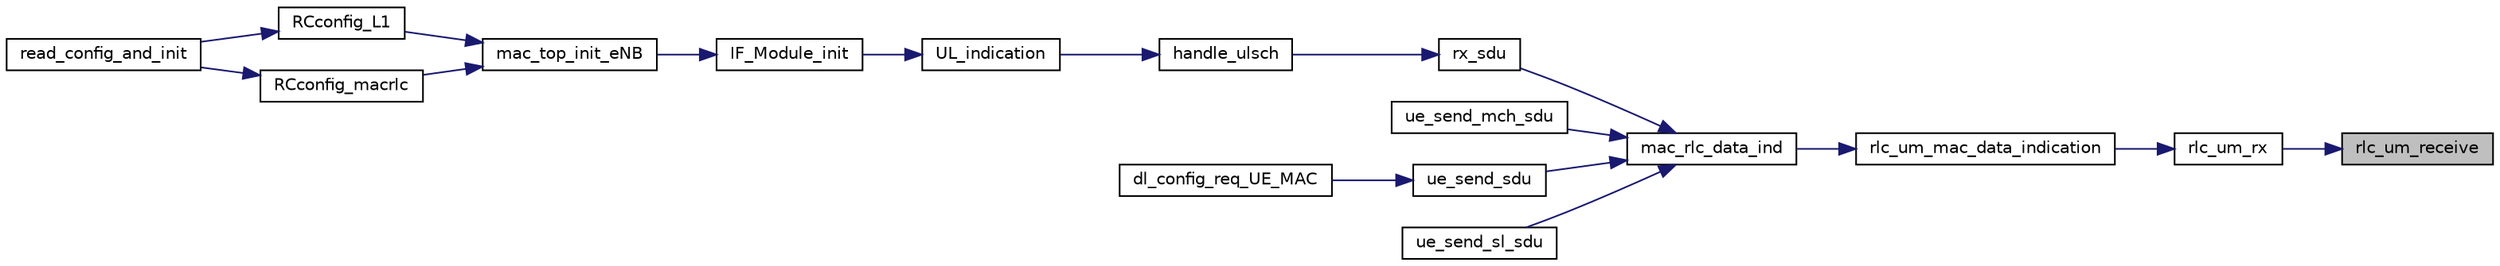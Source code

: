 digraph "rlc_um_receive"
{
 // LATEX_PDF_SIZE
  edge [fontname="Helvetica",fontsize="10",labelfontname="Helvetica",labelfontsize="10"];
  node [fontname="Helvetica",fontsize="10",shape=record];
  rankdir="RL";
  Node1 [label="rlc_um_receive",height=0.2,width=0.4,color="black", fillcolor="grey75", style="filled", fontcolor="black",tooltip="Handle the MAC data indication, retreive the transport blocks and send them one by one to the DAR pro..."];
  Node1 -> Node2 [dir="back",color="midnightblue",fontsize="10",style="solid",fontname="Helvetica"];
  Node2 [label="rlc_um_rx",height=0.2,width=0.4,color="black", fillcolor="white", style="filled",URL="$group__em.html#ga083c97528a6ac0210b2468b3b33bc91a",tooltip=" "];
  Node2 -> Node3 [dir="back",color="midnightblue",fontsize="10",style="solid",fontname="Helvetica"];
  Node3 [label="rlc_um_mac_data_indication",height=0.2,width=0.4,color="black", fillcolor="white", style="filled",URL="$group__em.html#ga2b375c558d68de9ab79599f9e31b3282",tooltip=" "];
  Node3 -> Node4 [dir="back",color="midnightblue",fontsize="10",style="solid",fontname="Helvetica"];
  Node4 [label="mac_rlc_data_ind",height=0.2,width=0.4,color="black", fillcolor="white", style="filled",URL="$group__em.html#ga063e617810daf9edd632c8df0f569f25",tooltip=" "];
  Node4 -> Node5 [dir="back",color="midnightblue",fontsize="10",style="solid",fontname="Helvetica"];
  Node5 [label="rx_sdu",height=0.2,width=0.4,color="black", fillcolor="white", style="filled",URL="$group____mac.html#gafa4fade9588c7ec028d474b53b37c11e",tooltip=" "];
  Node5 -> Node6 [dir="back",color="midnightblue",fontsize="10",style="solid",fontname="Helvetica"];
  Node6 [label="handle_ulsch",height=0.2,width=0.4,color="black", fillcolor="white", style="filled",URL="$IF__Module_8c.html#afb0615963db57d6fffb3d2d35befba28",tooltip=" "];
  Node6 -> Node7 [dir="back",color="midnightblue",fontsize="10",style="solid",fontname="Helvetica"];
  Node7 [label="UL_indication",height=0.2,width=0.4,color="black", fillcolor="white", style="filled",URL="$IF__Module_8h.html#a0e2ef22a02b2c6683ab06f6d53f92e4d",tooltip=" "];
  Node7 -> Node8 [dir="back",color="midnightblue",fontsize="10",style="solid",fontname="Helvetica"];
  Node8 [label="IF_Module_init",height=0.2,width=0.4,color="black", fillcolor="white", style="filled",URL="$IF__Module_8h.html#a889f718a2d163ae240f8aa0732d35a81",tooltip=" "];
  Node8 -> Node9 [dir="back",color="midnightblue",fontsize="10",style="solid",fontname="Helvetica"];
  Node9 [label="mac_top_init_eNB",height=0.2,width=0.4,color="black", fillcolor="white", style="filled",URL="$group____mac.html#ga7b366a80fdb7f92ef5b4418560f2c330",tooltip=" "];
  Node9 -> Node10 [dir="back",color="midnightblue",fontsize="10",style="solid",fontname="Helvetica"];
  Node10 [label="RCconfig_L1",height=0.2,width=0.4,color="black", fillcolor="white", style="filled",URL="$group____enb__app.html#gaf0a0b784f891b689029fdac80981bb48",tooltip=" "];
  Node10 -> Node11 [dir="back",color="midnightblue",fontsize="10",style="solid",fontname="Helvetica"];
  Node11 [label="read_config_and_init",height=0.2,width=0.4,color="black", fillcolor="white", style="filled",URL="$group____enb__app.html#gafd8182cd803334f6a7df61898dc81389",tooltip=" "];
  Node9 -> Node12 [dir="back",color="midnightblue",fontsize="10",style="solid",fontname="Helvetica"];
  Node12 [label="RCconfig_macrlc",height=0.2,width=0.4,color="black", fillcolor="white", style="filled",URL="$group____enb__app.html#gad938d81629b25898f7beb6f9c854846b",tooltip=" "];
  Node12 -> Node11 [dir="back",color="midnightblue",fontsize="10",style="solid",fontname="Helvetica"];
  Node4 -> Node13 [dir="back",color="midnightblue",fontsize="10",style="solid",fontname="Helvetica"];
  Node13 [label="ue_send_mch_sdu",height=0.2,width=0.4,color="black", fillcolor="white", style="filled",URL="$group____mac.html#ga1a523251e23101d551f32120b59821d6",tooltip=" "];
  Node4 -> Node14 [dir="back",color="midnightblue",fontsize="10",style="solid",fontname="Helvetica"];
  Node14 [label="ue_send_sdu",height=0.2,width=0.4,color="black", fillcolor="white", style="filled",URL="$group____mac.html#ga0e048d86d492024a8081694c4db1b205",tooltip=" "];
  Node14 -> Node15 [dir="back",color="midnightblue",fontsize="10",style="solid",fontname="Helvetica"];
  Node15 [label="dl_config_req_UE_MAC",height=0.2,width=0.4,color="black", fillcolor="white", style="filled",URL="$phy__stub__UE_8h.html#a72d909a6a600ac50080469c6b113d330",tooltip=" "];
  Node4 -> Node16 [dir="back",color="midnightblue",fontsize="10",style="solid",fontname="Helvetica"];
  Node16 [label="ue_send_sl_sdu",height=0.2,width=0.4,color="black", fillcolor="white", style="filled",URL="$group____mac.html#ga772d4b4e4d68df2cb7b07293bc786673",tooltip=" "];
}
